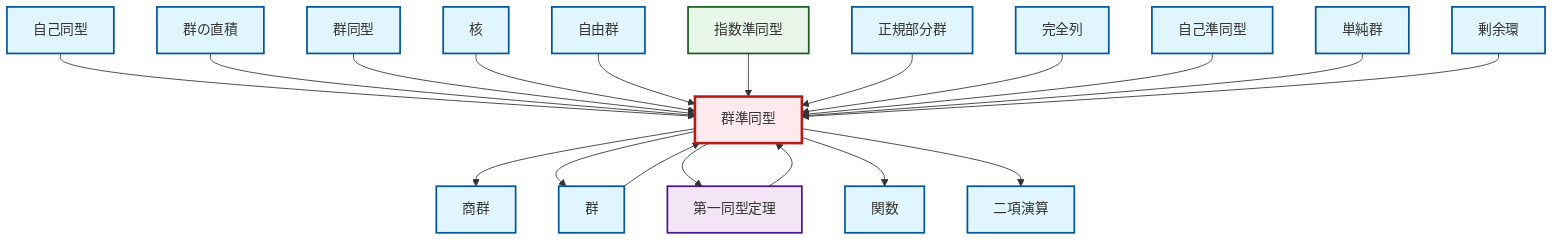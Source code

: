 graph TD
    classDef definition fill:#e1f5fe,stroke:#01579b,stroke-width:2px
    classDef theorem fill:#f3e5f5,stroke:#4a148c,stroke-width:2px
    classDef axiom fill:#fff3e0,stroke:#e65100,stroke-width:2px
    classDef example fill:#e8f5e9,stroke:#1b5e20,stroke-width:2px
    classDef current fill:#ffebee,stroke:#b71c1c,stroke-width:3px
    def-automorphism["自己同型"]:::definition
    def-binary-operation["二項演算"]:::definition
    def-direct-product["群の直積"]:::definition
    def-kernel["核"]:::definition
    def-isomorphism["群同型"]:::definition
    def-free-group["自由群"]:::definition
    def-exact-sequence["完全列"]:::definition
    def-simple-group["単純群"]:::definition
    def-quotient-group["商群"]:::definition
    def-group["群"]:::definition
    def-normal-subgroup["正規部分群"]:::definition
    def-quotient-ring["剰余環"]:::definition
    def-function["関数"]:::definition
    thm-first-isomorphism["第一同型定理"]:::theorem
    def-homomorphism["群準同型"]:::definition
    ex-exponential-homomorphism["指数準同型"]:::example
    def-endomorphism["自己準同型"]:::definition
    def-automorphism --> def-homomorphism
    def-direct-product --> def-homomorphism
    thm-first-isomorphism --> def-homomorphism
    def-isomorphism --> def-homomorphism
    def-kernel --> def-homomorphism
    def-free-group --> def-homomorphism
    ex-exponential-homomorphism --> def-homomorphism
    def-normal-subgroup --> def-homomorphism
    def-homomorphism --> def-quotient-group
    def-homomorphism --> def-group
    def-homomorphism --> thm-first-isomorphism
    def-homomorphism --> def-function
    def-exact-sequence --> def-homomorphism
    def-endomorphism --> def-homomorphism
    def-simple-group --> def-homomorphism
    def-homomorphism --> def-binary-operation
    def-quotient-ring --> def-homomorphism
    def-group --> def-homomorphism
    class def-homomorphism current